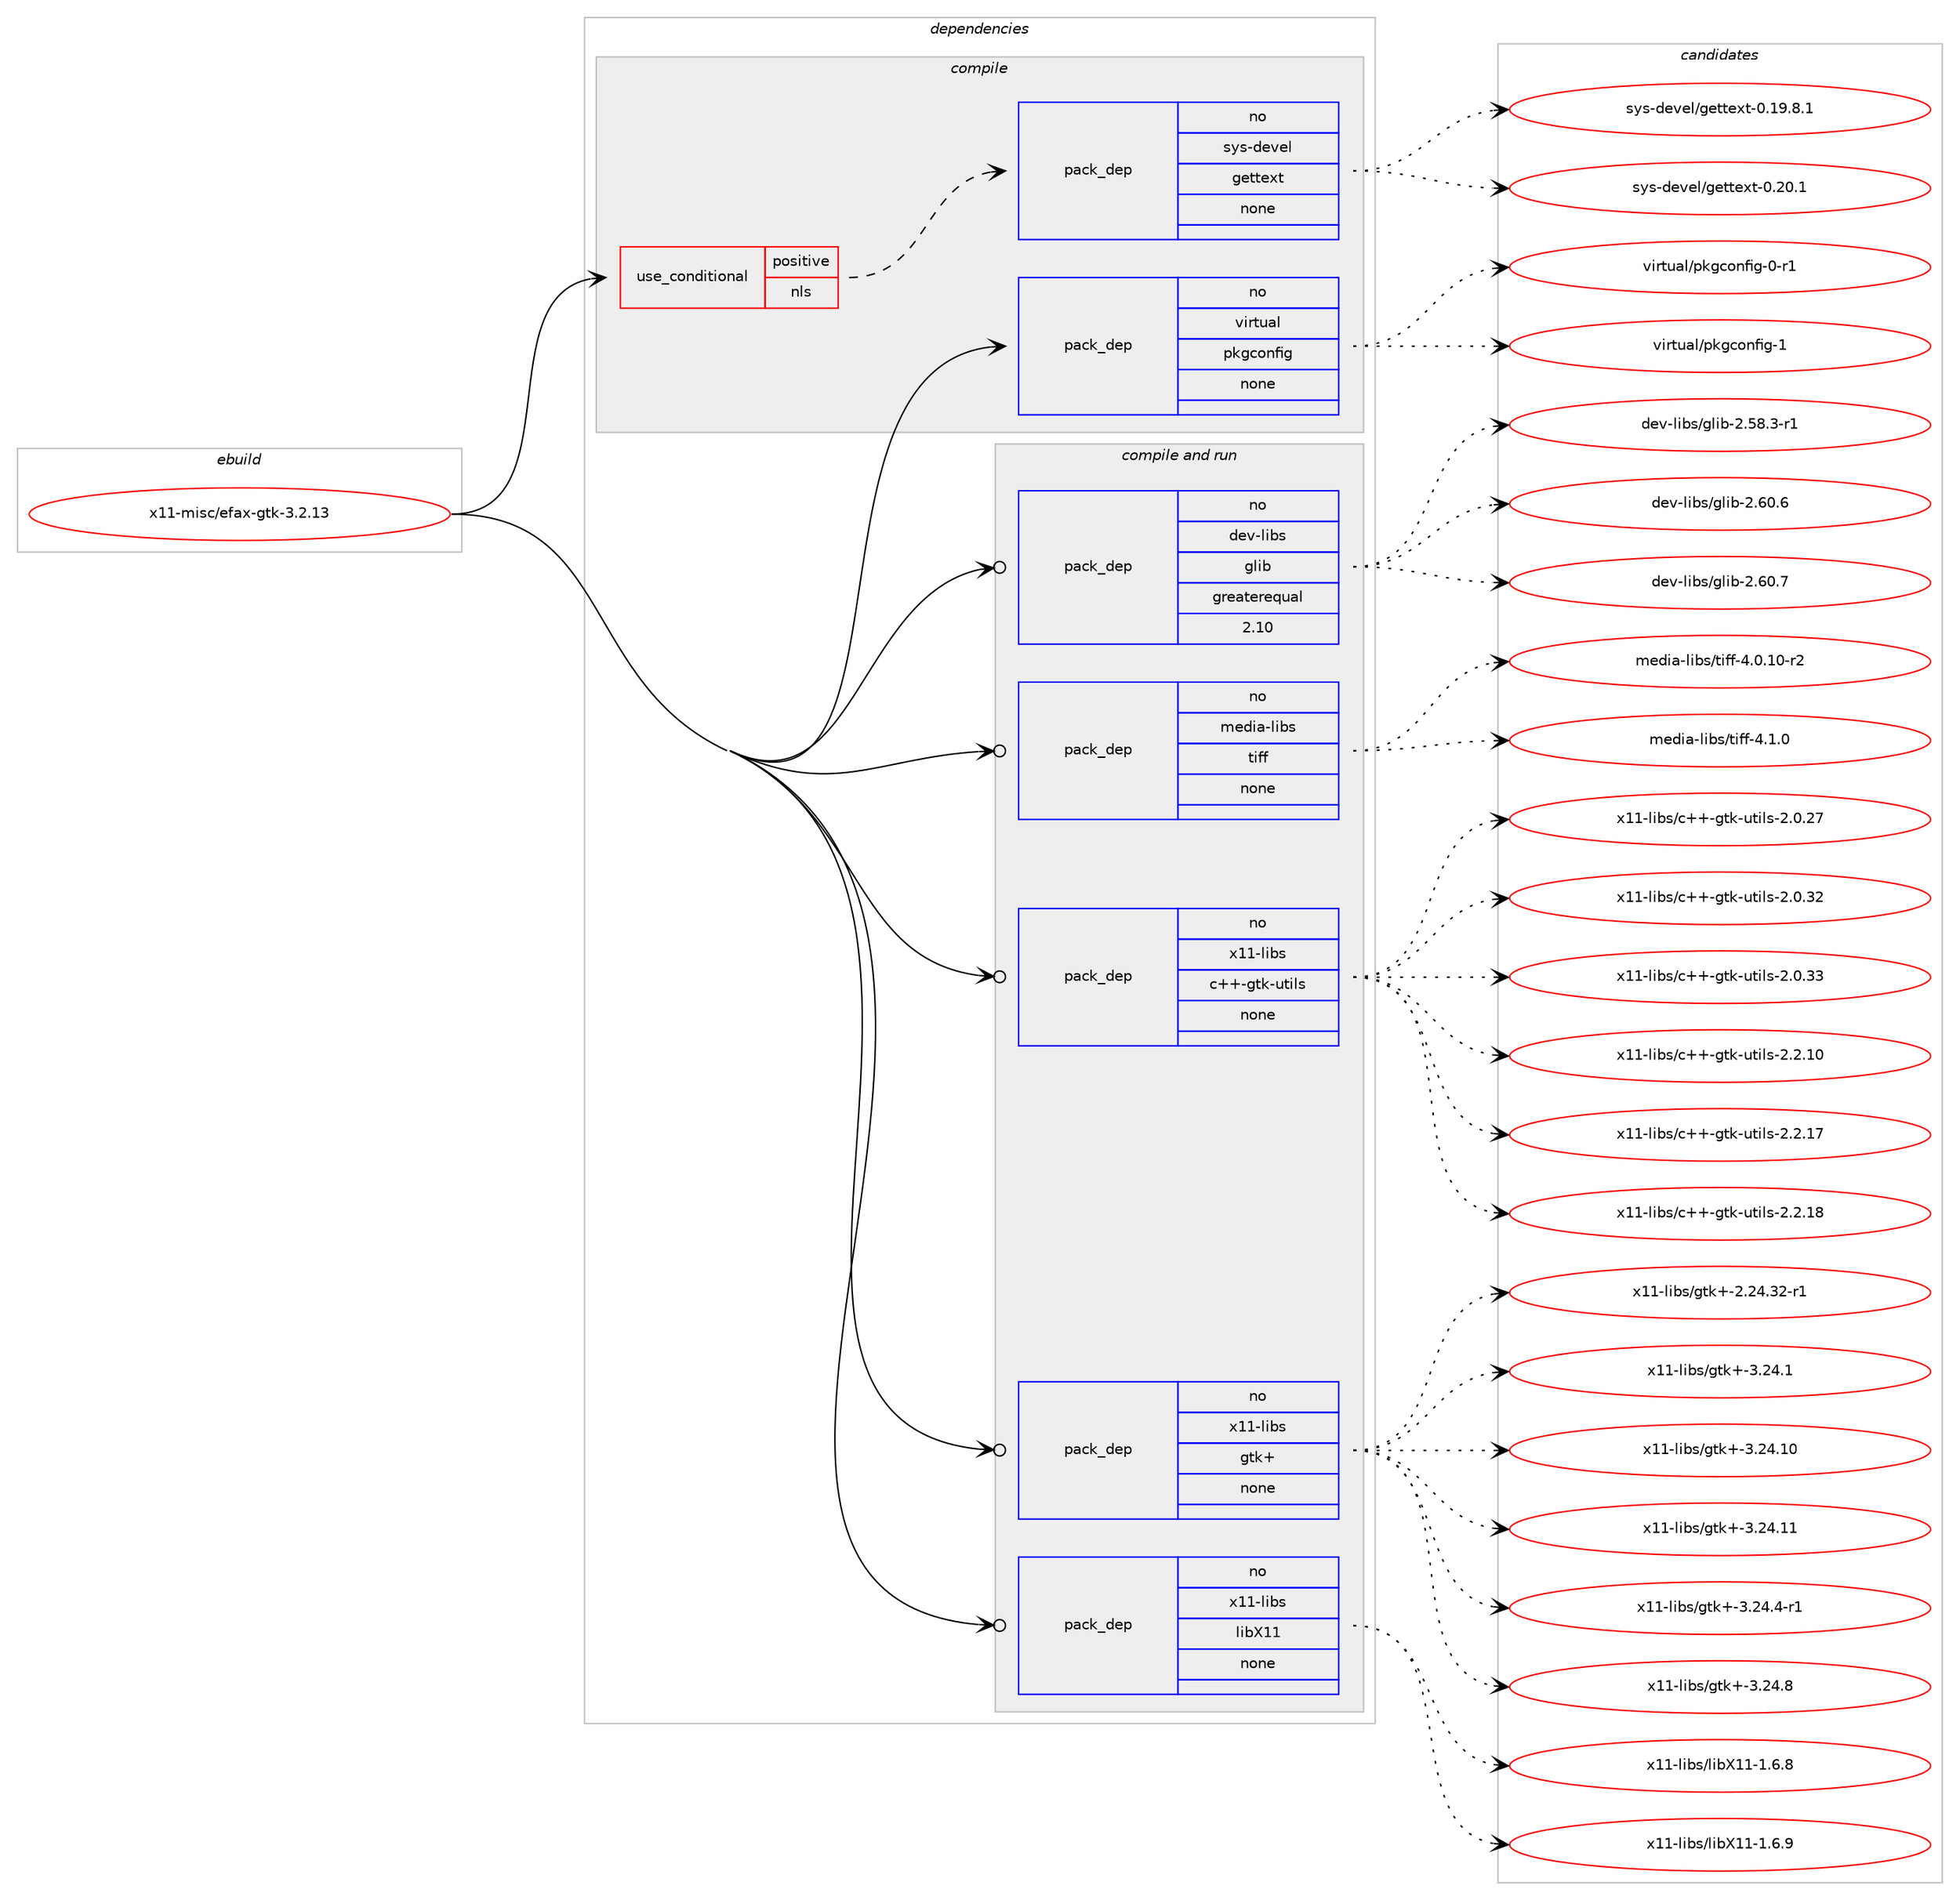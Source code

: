 digraph prolog {

# *************
# Graph options
# *************

newrank=true;
concentrate=true;
compound=true;
graph [rankdir=LR,fontname=Helvetica,fontsize=10,ranksep=1.5];#, ranksep=2.5, nodesep=0.2];
edge  [arrowhead=vee];
node  [fontname=Helvetica,fontsize=10];

# **********
# The ebuild
# **********

subgraph cluster_leftcol {
color=gray;
rank=same;
label=<<i>ebuild</i>>;
id [label="x11-misc/efax-gtk-3.2.13", color=red, width=4, href="../x11-misc/efax-gtk-3.2.13.svg"];
}

# ****************
# The dependencies
# ****************

subgraph cluster_midcol {
color=gray;
label=<<i>dependencies</i>>;
subgraph cluster_compile {
fillcolor="#eeeeee";
style=filled;
label=<<i>compile</i>>;
subgraph cond219742 {
dependency918788 [label=<<TABLE BORDER="0" CELLBORDER="1" CELLSPACING="0" CELLPADDING="4"><TR><TD ROWSPAN="3" CELLPADDING="10">use_conditional</TD></TR><TR><TD>positive</TD></TR><TR><TD>nls</TD></TR></TABLE>>, shape=none, color=red];
subgraph pack682399 {
dependency918789 [label=<<TABLE BORDER="0" CELLBORDER="1" CELLSPACING="0" CELLPADDING="4" WIDTH="220"><TR><TD ROWSPAN="6" CELLPADDING="30">pack_dep</TD></TR><TR><TD WIDTH="110">no</TD></TR><TR><TD>sys-devel</TD></TR><TR><TD>gettext</TD></TR><TR><TD>none</TD></TR><TR><TD></TD></TR></TABLE>>, shape=none, color=blue];
}
dependency918788:e -> dependency918789:w [weight=20,style="dashed",arrowhead="vee"];
}
id:e -> dependency918788:w [weight=20,style="solid",arrowhead="vee"];
subgraph pack682400 {
dependency918790 [label=<<TABLE BORDER="0" CELLBORDER="1" CELLSPACING="0" CELLPADDING="4" WIDTH="220"><TR><TD ROWSPAN="6" CELLPADDING="30">pack_dep</TD></TR><TR><TD WIDTH="110">no</TD></TR><TR><TD>virtual</TD></TR><TR><TD>pkgconfig</TD></TR><TR><TD>none</TD></TR><TR><TD></TD></TR></TABLE>>, shape=none, color=blue];
}
id:e -> dependency918790:w [weight=20,style="solid",arrowhead="vee"];
}
subgraph cluster_compileandrun {
fillcolor="#eeeeee";
style=filled;
label=<<i>compile and run</i>>;
subgraph pack682401 {
dependency918791 [label=<<TABLE BORDER="0" CELLBORDER="1" CELLSPACING="0" CELLPADDING="4" WIDTH="220"><TR><TD ROWSPAN="6" CELLPADDING="30">pack_dep</TD></TR><TR><TD WIDTH="110">no</TD></TR><TR><TD>dev-libs</TD></TR><TR><TD>glib</TD></TR><TR><TD>greaterequal</TD></TR><TR><TD>2.10</TD></TR></TABLE>>, shape=none, color=blue];
}
id:e -> dependency918791:w [weight=20,style="solid",arrowhead="odotvee"];
subgraph pack682402 {
dependency918792 [label=<<TABLE BORDER="0" CELLBORDER="1" CELLSPACING="0" CELLPADDING="4" WIDTH="220"><TR><TD ROWSPAN="6" CELLPADDING="30">pack_dep</TD></TR><TR><TD WIDTH="110">no</TD></TR><TR><TD>media-libs</TD></TR><TR><TD>tiff</TD></TR><TR><TD>none</TD></TR><TR><TD></TD></TR></TABLE>>, shape=none, color=blue];
}
id:e -> dependency918792:w [weight=20,style="solid",arrowhead="odotvee"];
subgraph pack682403 {
dependency918793 [label=<<TABLE BORDER="0" CELLBORDER="1" CELLSPACING="0" CELLPADDING="4" WIDTH="220"><TR><TD ROWSPAN="6" CELLPADDING="30">pack_dep</TD></TR><TR><TD WIDTH="110">no</TD></TR><TR><TD>x11-libs</TD></TR><TR><TD>c++-gtk-utils</TD></TR><TR><TD>none</TD></TR><TR><TD></TD></TR></TABLE>>, shape=none, color=blue];
}
id:e -> dependency918793:w [weight=20,style="solid",arrowhead="odotvee"];
subgraph pack682404 {
dependency918794 [label=<<TABLE BORDER="0" CELLBORDER="1" CELLSPACING="0" CELLPADDING="4" WIDTH="220"><TR><TD ROWSPAN="6" CELLPADDING="30">pack_dep</TD></TR><TR><TD WIDTH="110">no</TD></TR><TR><TD>x11-libs</TD></TR><TR><TD>gtk+</TD></TR><TR><TD>none</TD></TR><TR><TD></TD></TR></TABLE>>, shape=none, color=blue];
}
id:e -> dependency918794:w [weight=20,style="solid",arrowhead="odotvee"];
subgraph pack682405 {
dependency918795 [label=<<TABLE BORDER="0" CELLBORDER="1" CELLSPACING="0" CELLPADDING="4" WIDTH="220"><TR><TD ROWSPAN="6" CELLPADDING="30">pack_dep</TD></TR><TR><TD WIDTH="110">no</TD></TR><TR><TD>x11-libs</TD></TR><TR><TD>libX11</TD></TR><TR><TD>none</TD></TR><TR><TD></TD></TR></TABLE>>, shape=none, color=blue];
}
id:e -> dependency918795:w [weight=20,style="solid",arrowhead="odotvee"];
}
subgraph cluster_run {
fillcolor="#eeeeee";
style=filled;
label=<<i>run</i>>;
}
}

# **************
# The candidates
# **************

subgraph cluster_choices {
rank=same;
color=gray;
label=<<i>candidates</i>>;

subgraph choice682399 {
color=black;
nodesep=1;
choice1151211154510010111810110847103101116116101120116454846495746564649 [label="sys-devel/gettext-0.19.8.1", color=red, width=4,href="../sys-devel/gettext-0.19.8.1.svg"];
choice115121115451001011181011084710310111611610112011645484650484649 [label="sys-devel/gettext-0.20.1", color=red, width=4,href="../sys-devel/gettext-0.20.1.svg"];
dependency918789:e -> choice1151211154510010111810110847103101116116101120116454846495746564649:w [style=dotted,weight="100"];
dependency918789:e -> choice115121115451001011181011084710310111611610112011645484650484649:w [style=dotted,weight="100"];
}
subgraph choice682400 {
color=black;
nodesep=1;
choice11810511411611797108471121071039911111010210510345484511449 [label="virtual/pkgconfig-0-r1", color=red, width=4,href="../virtual/pkgconfig-0-r1.svg"];
choice1181051141161179710847112107103991111101021051034549 [label="virtual/pkgconfig-1", color=red, width=4,href="../virtual/pkgconfig-1.svg"];
dependency918790:e -> choice11810511411611797108471121071039911111010210510345484511449:w [style=dotted,weight="100"];
dependency918790:e -> choice1181051141161179710847112107103991111101021051034549:w [style=dotted,weight="100"];
}
subgraph choice682401 {
color=black;
nodesep=1;
choice10010111845108105981154710310810598455046535646514511449 [label="dev-libs/glib-2.58.3-r1", color=red, width=4,href="../dev-libs/glib-2.58.3-r1.svg"];
choice1001011184510810598115471031081059845504654484654 [label="dev-libs/glib-2.60.6", color=red, width=4,href="../dev-libs/glib-2.60.6.svg"];
choice1001011184510810598115471031081059845504654484655 [label="dev-libs/glib-2.60.7", color=red, width=4,href="../dev-libs/glib-2.60.7.svg"];
dependency918791:e -> choice10010111845108105981154710310810598455046535646514511449:w [style=dotted,weight="100"];
dependency918791:e -> choice1001011184510810598115471031081059845504654484654:w [style=dotted,weight="100"];
dependency918791:e -> choice1001011184510810598115471031081059845504654484655:w [style=dotted,weight="100"];
}
subgraph choice682402 {
color=black;
nodesep=1;
choice10910110010597451081059811547116105102102455246484649484511450 [label="media-libs/tiff-4.0.10-r2", color=red, width=4,href="../media-libs/tiff-4.0.10-r2.svg"];
choice10910110010597451081059811547116105102102455246494648 [label="media-libs/tiff-4.1.0", color=red, width=4,href="../media-libs/tiff-4.1.0.svg"];
dependency918792:e -> choice10910110010597451081059811547116105102102455246484649484511450:w [style=dotted,weight="100"];
dependency918792:e -> choice10910110010597451081059811547116105102102455246494648:w [style=dotted,weight="100"];
}
subgraph choice682403 {
color=black;
nodesep=1;
choice1204949451081059811547994343451031161074511711610510811545504648465055 [label="x11-libs/c++-gtk-utils-2.0.27", color=red, width=4,href="../x11-libs/c++-gtk-utils-2.0.27.svg"];
choice1204949451081059811547994343451031161074511711610510811545504648465150 [label="x11-libs/c++-gtk-utils-2.0.32", color=red, width=4,href="../x11-libs/c++-gtk-utils-2.0.32.svg"];
choice1204949451081059811547994343451031161074511711610510811545504648465151 [label="x11-libs/c++-gtk-utils-2.0.33", color=red, width=4,href="../x11-libs/c++-gtk-utils-2.0.33.svg"];
choice1204949451081059811547994343451031161074511711610510811545504650464948 [label="x11-libs/c++-gtk-utils-2.2.10", color=red, width=4,href="../x11-libs/c++-gtk-utils-2.2.10.svg"];
choice1204949451081059811547994343451031161074511711610510811545504650464955 [label="x11-libs/c++-gtk-utils-2.2.17", color=red, width=4,href="../x11-libs/c++-gtk-utils-2.2.17.svg"];
choice1204949451081059811547994343451031161074511711610510811545504650464956 [label="x11-libs/c++-gtk-utils-2.2.18", color=red, width=4,href="../x11-libs/c++-gtk-utils-2.2.18.svg"];
dependency918793:e -> choice1204949451081059811547994343451031161074511711610510811545504648465055:w [style=dotted,weight="100"];
dependency918793:e -> choice1204949451081059811547994343451031161074511711610510811545504648465150:w [style=dotted,weight="100"];
dependency918793:e -> choice1204949451081059811547994343451031161074511711610510811545504648465151:w [style=dotted,weight="100"];
dependency918793:e -> choice1204949451081059811547994343451031161074511711610510811545504650464948:w [style=dotted,weight="100"];
dependency918793:e -> choice1204949451081059811547994343451031161074511711610510811545504650464955:w [style=dotted,weight="100"];
dependency918793:e -> choice1204949451081059811547994343451031161074511711610510811545504650464956:w [style=dotted,weight="100"];
}
subgraph choice682404 {
color=black;
nodesep=1;
choice12049494510810598115471031161074345504650524651504511449 [label="x11-libs/gtk+-2.24.32-r1", color=red, width=4,href="../x11-libs/gtk+-2.24.32-r1.svg"];
choice12049494510810598115471031161074345514650524649 [label="x11-libs/gtk+-3.24.1", color=red, width=4,href="../x11-libs/gtk+-3.24.1.svg"];
choice1204949451081059811547103116107434551465052464948 [label="x11-libs/gtk+-3.24.10", color=red, width=4,href="../x11-libs/gtk+-3.24.10.svg"];
choice1204949451081059811547103116107434551465052464949 [label="x11-libs/gtk+-3.24.11", color=red, width=4,href="../x11-libs/gtk+-3.24.11.svg"];
choice120494945108105981154710311610743455146505246524511449 [label="x11-libs/gtk+-3.24.4-r1", color=red, width=4,href="../x11-libs/gtk+-3.24.4-r1.svg"];
choice12049494510810598115471031161074345514650524656 [label="x11-libs/gtk+-3.24.8", color=red, width=4,href="../x11-libs/gtk+-3.24.8.svg"];
dependency918794:e -> choice12049494510810598115471031161074345504650524651504511449:w [style=dotted,weight="100"];
dependency918794:e -> choice12049494510810598115471031161074345514650524649:w [style=dotted,weight="100"];
dependency918794:e -> choice1204949451081059811547103116107434551465052464948:w [style=dotted,weight="100"];
dependency918794:e -> choice1204949451081059811547103116107434551465052464949:w [style=dotted,weight="100"];
dependency918794:e -> choice120494945108105981154710311610743455146505246524511449:w [style=dotted,weight="100"];
dependency918794:e -> choice12049494510810598115471031161074345514650524656:w [style=dotted,weight="100"];
}
subgraph choice682405 {
color=black;
nodesep=1;
choice120494945108105981154710810598884949454946544656 [label="x11-libs/libX11-1.6.8", color=red, width=4,href="../x11-libs/libX11-1.6.8.svg"];
choice120494945108105981154710810598884949454946544657 [label="x11-libs/libX11-1.6.9", color=red, width=4,href="../x11-libs/libX11-1.6.9.svg"];
dependency918795:e -> choice120494945108105981154710810598884949454946544656:w [style=dotted,weight="100"];
dependency918795:e -> choice120494945108105981154710810598884949454946544657:w [style=dotted,weight="100"];
}
}

}
